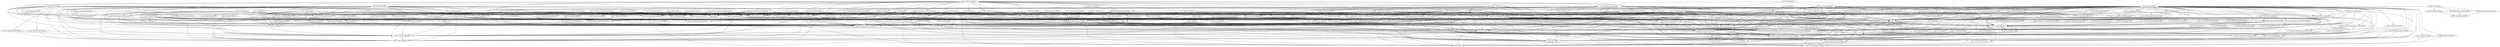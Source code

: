digraph G { 
"fg_017: PatientEncounterItem" -> "fg_001: PatientItem"; 
"fg_018: dateUtils" -> "fg_017: PatientEncounterItem"; 
"fg_019: StringUtils" -> "fg_018: dateUtils"; 
"fg_020: IUser" -> "fg_002: IRole"; 
"fg_021: MissionItem" -> "fg_009: MissionTripItem,ServiceResponse"; 
"fg_022: ISessionService,CurrentUser" -> "fg_002: IRole"; 
"fg_022: ISessionService,CurrentUser" -> "fg_009: MissionTripItem,ServiceResponse"; 
"fg_023: IConceptService" -> "fg_009: MissionTripItem,ServiceResponse"; 
"fg_023: IConceptService" -> "fg_008: MedicationItem,PrescriptionItem"; 
"fg_024: IConfigureService" -> "fg_003: ISystemSetting"; 
"fg_024: IConfigureService" -> "fg_009: MissionTripItem,ServiceResponse"; 
"fg_025: IInventoryService" -> "fg_009: MissionTripItem,ServiceResponse"; 
"fg_025: IInventoryService" -> "fg_008: MedicationItem,PrescriptionItem"; 
"fg_026: IMedicationService" -> "fg_007: MedicationAdministrationItem"; 
"fg_026: IMedicationService" -> "fg_009: MissionTripItem,ServiceResponse"; 
"fg_026: IMedicationService" -> "fg_008: MedicationItem,PrescriptionItem"; 
"fg_028: IResearchService" -> "fg_027: "; 
"fg_028: IResearchService" -> "fg_009: MissionTripItem,ServiceResponse"; 
"fg_030: IRoleService" -> "fg_002: IRole"; 
"fg_030: IRoleService" -> "fg_009: MissionTripItem,ServiceResponse"; 
"fg_031: ISearchService" -> "fg_009: MissionTripItem,ServiceResponse"; 
"fg_032: TabItem" -> "fg_014: TabFieldItem"; 
"fg_033: EditViewModelPost,IPhotoService" -> "fg_012: ProblemItem"; 
"fg_033: EditViewModelPost,IPhotoService" -> "fg_014: TabFieldItem"; 
"fg_033: EditViewModelPost,IPhotoService" -> "fg_017: PatientEncounterItem"; 
"fg_033: EditViewModelPost,IPhotoService" -> "fg_011: PhotoItem"; 
"fg_033: EditViewModelPost,IPhotoService" -> "fg_009: MissionTripItem,ServiceResponse"; 
"fg_033: EditViewModelPost,IPhotoService" -> "fg_008: MedicationItem,PrescriptionItem"; 
"fg_034: AbstractMultiMap" -> "fg_019: StringUtils"; 
"fg_035: User,IMissionTeam,MissionTeam,MissionTrip" -> "fg_036: IMissionCountry,IMissionCity"; 
"fg_035: User,IMissionTeam,MissionTeam,MissionTrip" -> "fg_037: MissionCountry,MissionCity"; 
"fg_035: User,IMissionTeam,MissionTeam,MissionTrip" -> "fg_002: IRole"; 
"fg_035: User,IMissionTeam,MissionTeam,MissionTrip" -> "fg_020: IUser"; 
"fg_037: MissionCountry,MissionCity" -> "fg_036: IMissionCountry,IMissionCity"; 
"fg_038: IUserService,UserItem" -> "fg_002: IRole"; 
"fg_038: IUserService,UserItem" -> "fg_009: MissionTripItem,ServiceResponse"; 
"fg_038: IUserService,UserItem" -> "fg_020: IUser"; 
"fg_039: ITabService,TabFieldMultiMap" -> "fg_034: AbstractMultiMap"; 
"fg_039: ITabService,TabFieldMultiMap" -> "fg_019: StringUtils"; 
"fg_039: ITabService,TabFieldMultiMap" -> "fg_014: TabFieldItem"; 
"fg_039: ITabService,TabFieldMultiMap" -> "fg_032: TabItem"; 
"fg_039: ITabService,TabFieldMultiMap" -> "fg_009: MissionTripItem,ServiceResponse"; 
"fg_040: VitalMultiMap,IVitalService" -> "fg_034: AbstractMultiMap"; 
"fg_040: VitalMultiMap,IVitalService" -> "fg_015: VitalItem"; 
"fg_040: VitalMultiMap,IVitalService" -> "fg_009: MissionTripItem,ServiceResponse"; 
"fg_042: Photo,IPatient,ChiefComplaint,Patient,PatientEncounter,IPhoto,IPatientEncounter,IChiefComplaint" -> "fg_043: PatientAgeClassification"; 
"fg_042: Photo,IPatient,ChiefComplaint,Patient,PatientEncounter,IPhoto,IPatientEncounter,IChiefComplaint" -> "fg_035: User,IMissionTeam,MissionTeam,MissionTrip"; 
"fg_042: Photo,IPatient,ChiefComplaint,Patient,PatientEncounter,IPhoto,IPatientEncounter,IChiefComplaint" -> "fg_041: IPatientAgeClassification"; 
"fg_042: Photo,IPatient,ChiefComplaint,Patient,PatientEncounter,IPhoto,IPatientEncounter,IChiefComplaint" -> "fg_020: IUser"; 
"fg_043: PatientAgeClassification" -> "fg_041: IPatientAgeClassification"; 
"fg_046: IMissionTripService" -> "fg_045: TeamItem"; 
"fg_046: IMissionTripService" -> "fg_044: TripItem"; 
"fg_046: IMissionTripService" -> "fg_035: User,IMissionTeam,MissionTeam,MissionTrip"; 
"fg_046: IMissionTripService" -> "fg_009: MissionTripItem,ServiceResponse"; 
"fg_047: AllowedRoles,AllowedRolesAction" -> "fg_002: IRole"; 
"fg_047: AllowedRoles,AllowedRolesAction" -> "fg_038: IUserService,UserItem"; 
"fg_051: PatientPrescription" -> "fg_042: Photo,IPatient,ChiefComplaint,Patient,PatientEncounter,IPhoto,IPatientEncounter,IChiefComplaint"; 
"fg_051: PatientPrescription" -> "fg_052: Medication"; 
"fg_051: PatientPrescription" -> "fg_049: IConceptPrescriptionAdministration"; 
"fg_051: PatientPrescription" -> "fg_050: "; 
"fg_051: PatientPrescription" -> "fg_053: ConceptPrescriptionAdministration"; 
"fg_051: PatientPrescription" -> "fg_035: User,IMissionTeam,MissionTeam,MissionTrip"; 
"fg_051: PatientPrescription" -> "fg_020: IUser"; 
"fg_052: Medication" -> "fg_050: "; 
"fg_052: Medication" -> "fg_051: PatientPrescription"; 
"fg_053: ConceptPrescriptionAdministration" -> "fg_049: IConceptPrescriptionAdministration"; 
"fg_056: ITab,ITabField,Tab,TabField" -> "fg_055: ITabFieldSize"; 
"fg_056: ITab,ITabField,Tab,TabField" -> "fg_061: TabFieldType"; 
"fg_056: ITab,ITabField,Tab,TabField" -> "fg_057: ITabFieldType"; 
"fg_056: ITab,ITabField,Tab,TabField" -> "fg_058: TabFieldSize"; 
"fg_058: TabFieldSize" -> "fg_055: ITabFieldSize"; 
"fg_059: IPatientEncounterTabField" -> "fg_042: Photo,IPatient,ChiefComplaint,Patient,PatientEncounter,IPhoto,IPatientEncounter,IChiefComplaint"; 
"fg_059: IPatientEncounterTabField" -> "fg_035: User,IMissionTeam,MissionTeam,MissionTrip"; 
"fg_059: IPatientEncounterTabField" -> "fg_056: ITab,ITabField,Tab,TabField"; 
"fg_060: PatientEncounterTabField" -> "fg_042: Photo,IPatient,ChiefComplaint,Patient,PatientEncounter,IPhoto,IPatientEncounter,IChiefComplaint"; 
"fg_060: PatientEncounterTabField" -> "fg_059: IPatientEncounterTabField"; 
"fg_060: PatientEncounterTabField" -> "fg_035: User,IMissionTeam,MissionTeam,MissionTrip"; 
"fg_060: PatientEncounterTabField" -> "fg_056: ITab,ITabField,Tab,TabField"; 
"fg_061: TabFieldType" -> "fg_057: ITabFieldType"; 
"fg_062: LogicDoer" -> "fg_018: dateUtils"; 
"fg_062: LogicDoer" -> "fg_042: Photo,IPatient,ChiefComplaint,Patient,PatientEncounter,IPhoto,IPatientEncounter,IChiefComplaint"; 
"fg_063: IPatientService" -> "fg_042: Photo,IPatient,ChiefComplaint,Patient,PatientEncounter,IPhoto,IPatientEncounter,IChiefComplaint"; 
"fg_063: IPatientService" -> "fg_001: PatientItem"; 
"fg_063: IPatientService" -> "fg_009: MissionTripItem,ServiceResponse"; 
"fg_064: ILoginAttempt,IUserRepository" -> "fg_002: IRole"; 
"fg_064: ILoginAttempt,IUserRepository" -> "fg_035: User,IMissionTeam,MissionTeam,MissionTrip"; 
"fg_064: ILoginAttempt,IUserRepository" -> "fg_020: IUser"; 
"fg_065: IPatientEncounterVital" -> "fg_054: IVital"; 
"fg_066: IResearchEncounter,IResearchEncounterVital,ResearchEncounter,ResearchEncounterVital" -> "fg_067: Vital"; 
"fg_066: IResearchEncounter,IResearchEncounterVital,ResearchEncounter,ResearchEncounterVital" -> "fg_042: Photo,IPatient,ChiefComplaint,Patient,PatientEncounter,IPhoto,IPatientEncounter,IChiefComplaint"; 
"fg_066: IResearchEncounter,IResearchEncounterVital,ResearchEncounter,ResearchEncounterVital" -> "fg_043: PatientAgeClassification"; 
"fg_066: IResearchEncounter,IResearchEncounterVital,ResearchEncounter,ResearchEncounterVital" -> "fg_054: IVital"; 
"fg_066: IResearchEncounter,IResearchEncounterVital,ResearchEncounter,ResearchEncounterVital" -> "fg_035: User,IMissionTeam,MissionTeam,MissionTrip"; 
"fg_066: IResearchEncounter,IResearchEncounterVital,ResearchEncounter,ResearchEncounterVital" -> "fg_051: PatientPrescription"; 
"fg_066: IResearchEncounter,IResearchEncounterVital,ResearchEncounter,ResearchEncounterVital" -> "fg_041: IPatientAgeClassification"; 
"fg_066: IResearchEncounter,IResearchEncounterVital,ResearchEncounter,ResearchEncounterVital" -> "fg_020: IUser"; 
"fg_067: Vital" -> "fg_054: IVital"; 
"fg_068: IEncounterService" -> "fg_042: Photo,IPatient,ChiefComplaint,Patient,PatientEncounter,IPhoto,IPatientEncounter,IChiefComplaint"; 
"fg_068: IEncounterService" -> "fg_017: PatientEncounterItem"; 
"fg_068: IEncounterService" -> "fg_059: IPatientEncounterTabField"; 
"fg_068: IEncounterService" -> "fg_060: PatientEncounterTabField"; 
"fg_068: IEncounterService" -> "fg_009: MissionTripItem,ServiceResponse"; 
"fg_069: IDataModelMapper" -> "fg_042: Photo,IPatient,ChiefComplaint,Patient,PatientEncounter,IPhoto,IPatientEncounter,IChiefComplaint"; 
"fg_069: IDataModelMapper" -> "fg_036: IMissionCountry,IMissionCity"; 
"fg_069: IDataModelMapper" -> "fg_002: IRole"; 
"fg_069: IDataModelMapper" -> "fg_050: "; 
"fg_069: IDataModelMapper" -> "fg_059: IPatientEncounterTabField"; 
"fg_069: IDataModelMapper" -> "fg_065: IPatientEncounterVital"; 
"fg_069: IDataModelMapper" -> "fg_035: User,IMissionTeam,MissionTeam,MissionTrip"; 
"fg_069: IDataModelMapper" -> "fg_051: PatientPrescription"; 
"fg_069: IDataModelMapper" -> "fg_056: ITab,ITabField,Tab,TabField"; 
"fg_069: IDataModelMapper" -> "fg_020: IUser"; 
"fg_070: " -> "fg_067: Vital"; 
"fg_070: " -> "fg_054: IVital"; 
"fg_070: " -> "fg_050: "; 
"fg_070: " -> "fg_003: ISystemSetting"; 
"fg_070: " -> "fg_065: IPatientEncounterVital"; 
"fg_070: " -> "fg_051: PatientPrescription"; 
"fg_071: QueryProvider" -> "fg_067: Vital"; 
"fg_071: QueryProvider" -> "fg_042: Photo,IPatient,ChiefComplaint,Patient,PatientEncounter,IPhoto,IPatientEncounter,IChiefComplaint"; 
"fg_071: QueryProvider" -> "fg_052: Medication"; 
"fg_071: QueryProvider" -> "fg_061: TabFieldType"; 
"fg_071: QueryProvider" -> "fg_070: "; 
"fg_071: QueryProvider" -> "fg_060: PatientEncounterTabField"; 
"fg_071: QueryProvider" -> "fg_066: IResearchEncounter,IResearchEncounterVital,ResearchEncounter,ResearchEncounterVital"; 
"fg_071: QueryProvider" -> "fg_056: ITab,ITabField,Tab,TabField"; 
"fg_071: QueryProvider" -> "fg_058: TabFieldSize"; 
"fg_071: QueryProvider" -> "fg_043: PatientAgeClassification"; 
"fg_071: QueryProvider" -> "fg_037: MissionCountry,MissionCity"; 
"fg_071: QueryProvider" -> "fg_035: User,IMissionTeam,MissionTeam,MissionTrip"; 
"fg_071: QueryProvider" -> "fg_051: PatientPrescription"; 
"fg_073: IPatientRepository" -> "fg_042: Photo,IPatient,ChiefComplaint,Patient,PatientEncounter,IPhoto,IPatientEncounter,IChiefComplaint"; 
"fg_073: IPatientRepository" -> "fg_041: IPatientAgeClassification"; 
"fg_075: ISessionHelper,SessionService" -> "fg_022: ISessionService,CurrentUser"; 
"fg_075: ISessionHelper,SessionService" -> "fg_064: ILoginAttempt,IUserRepository"; 
"fg_075: ISessionHelper,SessionService" -> "fg_069: IDataModelMapper"; 
"fg_075: ISessionHelper,SessionService" -> "fg_005: IPasswordEncryptor"; 
"fg_075: ISessionHelper,SessionService" -> "fg_035: User,IMissionTeam,MissionTeam,MissionTrip"; 
"fg_075: ISessionHelper,SessionService" -> "fg_038: IUserService,UserItem"; 
"fg_075: ISessionHelper,SessionService" -> "fg_009: MissionTripItem,ServiceResponse"; 
"fg_075: ISessionHelper,SessionService" -> "fg_046: IMissionTripService"; 
"fg_075: ISessionHelper,SessionService" -> "fg_020: IUser"; 
"fg_076: IItemModelMapper" -> "fg_045: TeamItem"; 
"fg_076: IItemModelMapper" -> "fg_042: Photo,IPatient,ChiefComplaint,Patient,PatientEncounter,IPhoto,IPatientEncounter,IChiefComplaint"; 
"fg_076: IItemModelMapper" -> "fg_044: TripItem"; 
"fg_076: IItemModelMapper" -> "fg_012: ProblemItem"; 
"fg_076: IItemModelMapper" -> "fg_013: SettingItem"; 
"fg_076: IItemModelMapper" -> "fg_015: VitalItem"; 
"fg_076: IItemModelMapper" -> "fg_038: IUserService,UserItem"; 
"fg_076: IItemModelMapper" -> "fg_008: MedicationItem,PrescriptionItem"; 
"fg_076: IItemModelMapper" -> "fg_010: NoteItem"; 
"fg_076: IItemModelMapper" -> "fg_001: PatientItem"; 
"fg_076: IItemModelMapper" -> "fg_049: IConceptPrescriptionAdministration"; 
"fg_076: IItemModelMapper" -> "fg_021: MissionItem"; 
"fg_076: IItemModelMapper" -> "fg_007: MedicationAdministrationItem"; 
"fg_076: IItemModelMapper" -> "fg_014: TabFieldItem"; 
"fg_076: IItemModelMapper" -> "fg_017: PatientEncounterItem"; 
"fg_076: IItemModelMapper" -> "fg_032: TabItem"; 
"fg_076: IItemModelMapper" -> "fg_006: CityItem"; 
"fg_076: IItemModelMapper" -> "fg_035: User,IMissionTeam,MissionTeam,MissionTrip"; 
"fg_076: IItemModelMapper" -> "fg_051: PatientPrescription"; 
"fg_076: IItemModelMapper" -> "fg_011: PhotoItem"; 
"fg_076: IItemModelMapper" -> "fg_009: MissionTripItem,ServiceResponse"; 
"fg_076: IItemModelMapper" -> "fg_020: IUser"; 
"fg_077: IMedicationRepository" -> "fg_050: "; 
"fg_077: IMedicationRepository" -> "fg_051: PatientPrescription"; 
"fg_078: IEncounterRepository" -> "fg_042: Photo,IPatient,ChiefComplaint,Patient,PatientEncounter,IPhoto,IPatientEncounter,IChiefComplaint"; 
"fg_079: IPrescriptionRepository" -> "fg_049: IConceptPrescriptionAdministration"; 
"fg_079: IPrescriptionRepository" -> "fg_051: PatientPrescription"; 
"fg_080: IPhotoRepository" -> "fg_042: Photo,IPatient,ChiefComplaint,Patient,PatientEncounter,IPhoto,IPatientEncounter,IChiefComplaint"; 
"fg_080: IPhotoRepository" -> "fg_070: "; 
"fg_082: BCryptPasswordEncryptor" -> "fg_005: IPasswordEncryptor"; 
"fg_083: SendLocationDataTask" -> "fg_081: InternetConnectionUtil"; 
"fg_084: MaintainReverseSshTunnelTask" -> "fg_081: InternetConnectionUtil"; 
"fg_085: CheckInternetConnectionTask" -> "fg_081: InternetConnectionUtil"; 
"fg_086: UtilitiesModule" -> "fg_083: SendLocationDataTask"; 
"fg_086: UtilitiesModule" -> "fg_084: MaintainReverseSshTunnelTask"; 
"fg_086: UtilitiesModule" -> "fg_082: BCryptPasswordEncryptor"; 
"fg_086: UtilitiesModule" -> "fg_085: CheckInternetConnectionTask"; 
"fg_086: UtilitiesModule" -> "fg_005: IPasswordEncryptor"; 
"fg_089: LocaleUnitConverter" -> "fg_001: PatientItem"; 
"fg_089: LocaleUnitConverter" -> "fg_034: AbstractMultiMap"; 
"fg_089: LocaleUnitConverter" -> "fg_040: VitalMultiMap,IVitalService"; 
"fg_089: LocaleUnitConverter" -> "fg_015: VitalItem"; 
"fg_091: Feedback" -> "fg_090: IFeedback"; 
"fg_092: UserService" -> "fg_090: IFeedback"; 
"fg_092: UserService" -> "fg_091: Feedback"; 
"fg_092: UserService" -> "fg_005: IPasswordEncryptor"; 
"fg_092: UserService" -> "fg_076: IItemModelMapper"; 
"fg_092: UserService" -> "fg_038: IUserService,UserItem"; 
"fg_092: UserService" -> "fg_064: ILoginAttempt,IUserRepository"; 
"fg_092: UserService" -> "fg_018: dateUtils"; 
"fg_092: UserService" -> "fg_019: StringUtils"; 
"fg_092: UserService" -> "fg_069: IDataModelMapper"; 
"fg_092: UserService" -> "fg_002: IRole"; 
"fg_092: UserService" -> "fg_051: PatientPrescription"; 
"fg_092: UserService" -> "fg_009: MissionTripItem,ServiceResponse"; 
"fg_092: UserService" -> "fg_020: IUser"; 
"fg_092: UserService" -> "fg_074: IRepository"; 
"fg_093: InventoryService,InventoryExportItem" -> "fg_064: ILoginAttempt,IUserRepository"; 
"fg_093: InventoryService,InventoryExportItem" -> "fg_025: IInventoryService"; 
"fg_093: InventoryService,InventoryExportItem" -> "fg_018: dateUtils"; 
"fg_093: InventoryService,InventoryExportItem" -> "fg_069: IDataModelMapper"; 
"fg_093: InventoryService,InventoryExportItem" -> "fg_087: GsonFlattener"; 
"fg_093: InventoryService,InventoryExportItem" -> "fg_088: CSVWriterGson"; 
"fg_093: InventoryService,InventoryExportItem" -> "fg_077: IMedicationRepository"; 
"fg_093: InventoryService,InventoryExportItem" -> "fg_076: IItemModelMapper"; 
"fg_093: InventoryService,InventoryExportItem" -> "fg_051: PatientPrescription"; 
"fg_093: InventoryService,InventoryExportItem" -> "fg_009: MissionTripItem,ServiceResponse"; 
"fg_093: InventoryService,InventoryExportItem" -> "fg_020: IUser"; 
"fg_093: InventoryService,InventoryExportItem" -> "fg_008: MedicationItem,PrescriptionItem"; 
"fg_094: SessionHelper" -> "fg_075: ISessionHelper,SessionService"; 
"fg_095: VitalService" -> "fg_067: Vital"; 
"fg_095: VitalService" -> "fg_054: IVital"; 
"fg_095: VitalService" -> "fg_070: "; 
"fg_095: VitalService" -> "fg_076: IItemModelMapper"; 
"fg_095: VitalService" -> "fg_071: QueryProvider"; 
"fg_095: VitalService" -> "fg_015: VitalItem"; 
"fg_095: VitalService" -> "fg_089: LocaleUnitConverter"; 
"fg_095: VitalService" -> "fg_018: dateUtils"; 
"fg_095: VitalService" -> "fg_069: IDataModelMapper"; 
"fg_095: VitalService" -> "fg_040: VitalMultiMap,IVitalService"; 
"fg_095: VitalService" -> "fg_003: ISystemSetting"; 
"fg_095: VitalService" -> "fg_065: IPatientEncounterVital"; 
"fg_095: VitalService" -> "fg_009: MissionTripItem,ServiceResponse"; 
"fg_095: VitalService" -> "fg_074: IRepository"; 
"fg_096: TabService" -> "fg_042: Photo,IPatient,ChiefComplaint,Patient,PatientEncounter,IPhoto,IPatientEncounter,IChiefComplaint"; 
"fg_096: TabService" -> "fg_055: ITabFieldSize"; 
"fg_096: TabService" -> "fg_061: TabFieldType"; 
"fg_096: TabService" -> "fg_060: PatientEncounterTabField"; 
"fg_096: TabService" -> "fg_076: IItemModelMapper"; 
"fg_096: TabService" -> "fg_071: QueryProvider"; 
"fg_096: TabService" -> "fg_056: ITab,ITabField,Tab,TabField"; 
"fg_096: TabService" -> "fg_058: TabFieldSize"; 
"fg_096: TabService" -> "fg_039: ITabService,TabFieldMultiMap"; 
"fg_096: TabService" -> "fg_018: dateUtils"; 
"fg_096: TabService" -> "fg_069: IDataModelMapper"; 
"fg_096: TabService" -> "fg_019: StringUtils"; 
"fg_096: TabService" -> "fg_014: TabFieldItem"; 
"fg_096: TabService" -> "fg_059: IPatientEncounterTabField"; 
"fg_096: TabService" -> "fg_032: TabItem"; 
"fg_096: TabService" -> "fg_057: ITabFieldType"; 
"fg_096: TabService" -> "fg_009: MissionTripItem,ServiceResponse"; 
"fg_096: TabService" -> "fg_074: IRepository"; 
"fg_097: SearchService,QueryHelper" -> "fg_013: SettingItem"; 
"fg_097: SearchService,QueryHelper" -> "fg_070: "; 
"fg_097: SearchService,QueryHelper" -> "fg_071: QueryProvider"; 
"fg_097: SearchService,QueryHelper" -> "fg_079: IPrescriptionRepository"; 
"fg_097: SearchService,QueryHelper" -> "fg_089: LocaleUnitConverter"; 
"fg_097: SearchService,QueryHelper" -> "fg_025: IInventoryService"; 
"fg_097: SearchService,QueryHelper" -> "fg_072: ConceptDiagnosis,IConceptDiagnosis"; 
"fg_097: SearchService,QueryHelper" -> "fg_078: IEncounterRepository"; 
"fg_097: SearchService,QueryHelper" -> "fg_037: MissionCountry,MissionCity"; 
"fg_097: SearchService,QueryHelper" -> "fg_017: PatientEncounterItem"; 
"fg_097: SearchService,QueryHelper" -> "fg_003: ISystemSetting"; 
"fg_097: SearchService,QueryHelper" -> "fg_051: PatientPrescription"; 
"fg_097: SearchService,QueryHelper" -> "fg_074: IRepository"; 
"fg_097: SearchService,QueryHelper" -> "fg_042: Photo,IPatient,ChiefComplaint,Patient,PatientEncounter,IPhoto,IPatientEncounter,IChiefComplaint"; 
"fg_097: SearchService,QueryHelper" -> "fg_073: IPatientRepository"; 
"fg_097: SearchService,QueryHelper" -> "fg_076: IItemModelMapper"; 
"fg_097: SearchService,QueryHelper" -> "fg_041: IPatientAgeClassification"; 
"fg_097: SearchService,QueryHelper" -> "fg_008: MedicationItem,PrescriptionItem"; 
"fg_097: SearchService,QueryHelper" -> "fg_036: IMissionCountry,IMissionCity"; 
"fg_097: SearchService,QueryHelper" -> "fg_001: PatientItem"; 
"fg_097: SearchService,QueryHelper" -> "fg_019: StringUtils"; 
"fg_097: SearchService,QueryHelper" -> "fg_040: VitalMultiMap,IVitalService"; 
"fg_097: SearchService,QueryHelper" -> "fg_035: User,IMissionTeam,MissionTeam,MissionTrip"; 
"fg_097: SearchService,QueryHelper" -> "fg_065: IPatientEncounterVital"; 
"fg_097: SearchService,QueryHelper" -> "fg_031: ISearchService"; 
"fg_097: SearchService,QueryHelper" -> "fg_006: CityItem"; 
"fg_097: SearchService,QueryHelper" -> "fg_009: MissionTripItem,ServiceResponse"; 
"fg_097: SearchService,QueryHelper" -> "fg_020: IUser"; 
"fg_098: RoleService" -> "fg_064: ILoginAttempt,IUserRepository"; 
"fg_098: RoleService" -> "fg_002: IRole"; 
"fg_098: RoleService" -> "fg_030: IRoleService"; 
"fg_098: RoleService" -> "fg_009: MissionTripItem,ServiceResponse"; 
"fg_099: ResearchExportItem,ResearchService" -> "fg_067: Vital"; 
"fg_099: ResearchExportItem,ResearchService" -> "fg_042: Photo,IPatient,ChiefComplaint,Patient,PatientEncounter,IPhoto,IPatientEncounter,IChiefComplaint"; 
"fg_099: ResearchExportItem,ResearchService" -> "fg_028: IResearchService"; 
"fg_099: ResearchExportItem,ResearchService" -> "fg_054: IVital"; 
"fg_099: ResearchExportItem,ResearchService" -> "fg_029: ResearchResultSetItem,ResearchResultItem"; 
"fg_099: ResearchExportItem,ResearchService" -> "fg_087: GsonFlattener"; 
"fg_099: ResearchExportItem,ResearchService" -> "fg_088: CSVWriterGson"; 
"fg_099: ResearchExportItem,ResearchService" -> "fg_060: PatientEncounterTabField"; 
"fg_099: ResearchExportItem,ResearchService" -> "fg_066: IResearchEncounter,IResearchEncounterVital,ResearchEncounter,ResearchEncounterVital"; 
"fg_099: ResearchExportItem,ResearchService" -> "fg_062: LogicDoer"; 
"fg_099: ResearchExportItem,ResearchService" -> "fg_071: QueryProvider"; 
"fg_099: ResearchExportItem,ResearchService" -> "fg_056: ITab,ITabField,Tab,TabField"; 
"fg_099: ResearchExportItem,ResearchService" -> "fg_018: dateUtils"; 
"fg_099: ResearchExportItem,ResearchService" -> "fg_027: "; 
"fg_099: ResearchExportItem,ResearchService" -> "fg_036: IMissionCountry,IMissionCity"; 
"fg_099: ResearchExportItem,ResearchService" -> "fg_019: StringUtils"; 
"fg_099: ResearchExportItem,ResearchService" -> "fg_059: IPatientEncounterTabField"; 
"fg_099: ResearchExportItem,ResearchService" -> "fg_035: User,IMissionTeam,MissionTeam,MissionTrip"; 
"fg_099: ResearchExportItem,ResearchService" -> "fg_051: PatientPrescription"; 
"fg_099: ResearchExportItem,ResearchService" -> "fg_009: MissionTripItem,ServiceResponse"; 
"fg_099: ResearchExportItem,ResearchService" -> "fg_074: IRepository"; 
"fg_100: PhotoService" -> "fg_033: EditViewModelPost,IPhotoService"; 
"fg_100: PhotoService" -> "fg_042: Photo,IPatient,ChiefComplaint,Patient,PatientEncounter,IPhoto,IPatientEncounter,IChiefComplaint"; 
"fg_100: PhotoService" -> "fg_001: PatientItem"; 
"fg_100: PhotoService" -> "fg_019: StringUtils"; 
"fg_100: PhotoService" -> "fg_073: IPatientRepository"; 
"fg_100: PhotoService" -> "fg_017: PatientEncounterItem"; 
"fg_100: PhotoService" -> "fg_080: IPhotoRepository"; 
"fg_100: PhotoService" -> "fg_070: "; 
"fg_100: PhotoService" -> "fg_076: IItemModelMapper"; 
"fg_100: PhotoService" -> "fg_011: PhotoItem"; 
"fg_100: PhotoService" -> "fg_062: LogicDoer"; 
"fg_100: PhotoService" -> "fg_009: MissionTripItem,ServiceResponse"; 
"fg_101: PatientService" -> "fg_042: Photo,IPatient,ChiefComplaint,Patient,PatientEncounter,IPhoto,IPatientEncounter,IChiefComplaint"; 
"fg_101: PatientService" -> "fg_001: PatientItem"; 
"fg_101: PatientService" -> "fg_019: StringUtils"; 
"fg_101: PatientService" -> "fg_069: IDataModelMapper"; 
"fg_101: PatientService" -> "fg_073: IPatientRepository"; 
"fg_101: PatientService" -> "fg_063: IPatientService"; 
"fg_101: PatientService" -> "fg_076: IItemModelMapper"; 
"fg_101: PatientService" -> "fg_071: QueryProvider"; 
"fg_101: PatientService" -> "fg_041: IPatientAgeClassification"; 
"fg_101: PatientService" -> "fg_009: MissionTripItem,ServiceResponse"; 
"fg_102: MissionTripService" -> "fg_045: TeamItem"; 
"fg_102: MissionTripService" -> "fg_044: TripItem"; 
"fg_102: MissionTripService" -> "fg_076: IItemModelMapper"; 
"fg_102: MissionTripService" -> "fg_071: QueryProvider"; 
"fg_102: MissionTripService" -> "fg_064: ILoginAttempt,IUserRepository"; 
"fg_102: MissionTripService" -> "fg_036: IMissionCountry,IMissionCity"; 
"fg_102: MissionTripService" -> "fg_021: MissionItem"; 
"fg_102: MissionTripService" -> "fg_069: IDataModelMapper"; 
"fg_102: MissionTripService" -> "fg_019: StringUtils"; 
"fg_102: MissionTripService" -> "fg_037: MissionCountry,MissionCity"; 
"fg_102: MissionTripService" -> "fg_006: CityItem"; 
"fg_102: MissionTripService" -> "fg_035: User,IMissionTeam,MissionTeam,MissionTrip"; 
"fg_102: MissionTripService" -> "fg_009: MissionTripItem,ServiceResponse"; 
"fg_102: MissionTripService" -> "fg_046: IMissionTripService"; 
"fg_102: MissionTripService" -> "fg_020: IUser"; 
"fg_102: MissionTripService" -> "fg_074: IRepository"; 
"fg_103: MedicationService" -> "fg_050: "; 
"fg_103: MedicationService" -> "fg_077: IMedicationRepository"; 
"fg_103: MedicationService" -> "fg_076: IItemModelMapper"; 
"fg_103: MedicationService" -> "fg_079: IPrescriptionRepository"; 
"fg_103: MedicationService" -> "fg_008: MedicationItem,PrescriptionItem"; 
"fg_103: MedicationService" -> "fg_018: dateUtils"; 
"fg_103: MedicationService" -> "fg_049: IConceptPrescriptionAdministration"; 
"fg_103: MedicationService" -> "fg_019: StringUtils"; 
"fg_103: MedicationService" -> "fg_069: IDataModelMapper"; 
"fg_103: MedicationService" -> "fg_007: MedicationAdministrationItem"; 
"fg_103: MedicationService" -> "fg_051: PatientPrescription"; 
"fg_103: MedicationService" -> "fg_026: IMedicationService"; 
"fg_103: MedicationService" -> "fg_009: MissionTripItem,ServiceResponse"; 
"fg_103: MedicationService" -> "fg_020: IUser"; 
"fg_104: EncounterService" -> "fg_012: ProblemItem"; 
"fg_104: EncounterService" -> "fg_042: Photo,IPatient,ChiefComplaint,Patient,PatientEncounter,IPhoto,IPatientEncounter,IChiefComplaint"; 
"fg_104: EncounterService" -> "fg_055: ITabFieldSize"; 
"fg_104: EncounterService" -> "fg_073: IPatientRepository"; 
"fg_104: EncounterService" -> "fg_060: PatientEncounterTabField"; 
"fg_104: EncounterService" -> "fg_076: IItemModelMapper"; 
"fg_104: EncounterService" -> "fg_071: QueryProvider"; 
"fg_104: EncounterService" -> "fg_038: IUserService,UserItem"; 
"fg_104: EncounterService" -> "fg_056: ITab,ITabField,Tab,TabField"; 
"fg_104: EncounterService" -> "fg_041: IPatientAgeClassification"; 
"fg_104: EncounterService" -> "fg_010: NoteItem"; 
"fg_104: EncounterService" -> "fg_064: ILoginAttempt,IUserRepository"; 
"fg_104: EncounterService" -> "fg_018: dateUtils"; 
"fg_104: EncounterService" -> "fg_019: StringUtils"; 
"fg_104: EncounterService" -> "fg_069: IDataModelMapper"; 
"fg_104: EncounterService" -> "fg_078: IEncounterRepository"; 
"fg_104: EncounterService" -> "fg_014: TabFieldItem"; 
"fg_104: EncounterService" -> "fg_017: PatientEncounterItem"; 
"fg_104: EncounterService" -> "fg_059: IPatientEncounterTabField"; 
"fg_104: EncounterService" -> "fg_057: ITabFieldType"; 
"fg_104: EncounterService" -> "fg_009: MissionTripItem,ServiceResponse"; 
"fg_104: EncounterService" -> "fg_068: IEncounterService"; 
"fg_104: EncounterService" -> "fg_020: IUser"; 
"fg_104: EncounterService" -> "fg_074: IRepository"; 
"fg_105: ConfigureService" -> "fg_003: ISystemSetting"; 
"fg_105: ConfigureService" -> "fg_070: "; 
"fg_105: ConfigureService" -> "fg_024: IConfigureService"; 
"fg_105: ConfigureService" -> "fg_009: MissionTripItem,ServiceResponse"; 
"fg_105: ConfigureService" -> "fg_074: IRepository"; 
"fg_106: ConceptService" -> "fg_077: IMedicationRepository"; 
"fg_106: ConceptService" -> "fg_023: IConceptService"; 
"fg_106: ConceptService" -> "fg_051: PatientPrescription"; 
"fg_106: ConceptService" -> "fg_076: IItemModelMapper"; 
"fg_106: ConceptService" -> "fg_009: MissionTripItem,ServiceResponse"; 
"fg_106: ConceptService" -> "fg_008: MedicationItem,PrescriptionItem"; 
"fg_107: BusinessLayerModule" -> "fg_094: SessionHelper"; 
"fg_107: BusinessLayerModule" -> "fg_103: MedicationService"; 
"fg_107: BusinessLayerModule" -> "fg_102: MissionTripService"; 
"fg_107: BusinessLayerModule" -> "fg_104: EncounterService"; 
"fg_107: BusinessLayerModule" -> "fg_105: ConfigureService"; 
"fg_107: BusinessLayerModule" -> "fg_075: ISessionHelper,SessionService"; 
"fg_107: BusinessLayerModule" -> "fg_096: TabService"; 
"fg_107: BusinessLayerModule" -> "fg_106: ConceptService"; 
"fg_107: BusinessLayerModule" -> "fg_025: IInventoryService"; 
"fg_107: BusinessLayerModule" -> "fg_097: SearchService,QueryHelper"; 
"fg_107: BusinessLayerModule" -> "fg_063: IPatientService"; 
"fg_107: BusinessLayerModule" -> "fg_026: IMedicationService"; 
"fg_107: BusinessLayerModule" -> "fg_030: IRoleService"; 
"fg_107: BusinessLayerModule" -> "fg_068: IEncounterService"; 
"fg_107: BusinessLayerModule" -> "fg_022: ISessionService,CurrentUser"; 
"fg_107: BusinessLayerModule" -> "fg_033: EditViewModelPost,IPhotoService"; 
"fg_107: BusinessLayerModule" -> "fg_028: IResearchService"; 
"fg_107: BusinessLayerModule" -> "fg_023: IConceptService"; 
"fg_107: BusinessLayerModule" -> "fg_024: IConfigureService"; 
"fg_107: BusinessLayerModule" -> "fg_038: IUserService,UserItem"; 
"fg_107: BusinessLayerModule" -> "fg_100: PhotoService"; 
"fg_107: BusinessLayerModule" -> "fg_095: VitalService"; 
"fg_107: BusinessLayerModule" -> "fg_099: ResearchExportItem,ResearchService"; 
"fg_107: BusinessLayerModule" -> "fg_039: ITabService,TabFieldMultiMap"; 
"fg_107: BusinessLayerModule" -> "fg_092: UserService"; 
"fg_107: BusinessLayerModule" -> "fg_040: VitalMultiMap,IVitalService"; 
"fg_107: BusinessLayerModule" -> "fg_101: PatientService"; 
"fg_107: BusinessLayerModule" -> "fg_098: RoleService"; 
"fg_107: BusinessLayerModule" -> "fg_093: InventoryService,InventoryExportItem"; 
"fg_107: BusinessLayerModule" -> "fg_031: ISearchService"; 
"fg_107: BusinessLayerModule" -> "fg_046: IMissionTripService"; 
"fg_108: MedicationDatabaseSeeder" -> "fg_049: IConceptPrescriptionAdministration"; 
"fg_108: MedicationDatabaseSeeder" -> "fg_050: "; 
"fg_108: MedicationDatabaseSeeder" -> "fg_070: "; 
"fg_108: MedicationDatabaseSeeder" -> "fg_053: ConceptPrescriptionAdministration"; 
"fg_108: MedicationDatabaseSeeder" -> "fg_051: PatientPrescription"; 
"fg_108: MedicationDatabaseSeeder" -> "fg_074: IRepository"; 
"fg_109: DatabaseSeeder" -> "fg_067: Vital"; 
"fg_109: DatabaseSeeder" -> "fg_055: ITabFieldSize"; 
"fg_109: DatabaseSeeder" -> "fg_073: IPatientRepository"; 
"fg_109: DatabaseSeeder" -> "fg_061: TabFieldType"; 
"fg_109: DatabaseSeeder" -> "fg_005: IPasswordEncryptor"; 
"fg_109: DatabaseSeeder" -> "fg_054: IVital"; 
"fg_109: DatabaseSeeder" -> "fg_004: Roles"; 
"fg_109: DatabaseSeeder" -> "fg_070: "; 
"fg_109: DatabaseSeeder" -> "fg_071: QueryProvider"; 
"fg_109: DatabaseSeeder" -> "fg_056: ITab,ITabField,Tab,TabField"; 
"fg_109: DatabaseSeeder" -> "fg_041: IPatientAgeClassification"; 
"fg_109: DatabaseSeeder" -> "fg_058: TabFieldSize"; 
"fg_109: DatabaseSeeder" -> "fg_064: ILoginAttempt,IUserRepository"; 
"fg_109: DatabaseSeeder" -> "fg_018: dateUtils"; 
"fg_109: DatabaseSeeder" -> "fg_036: IMissionCountry,IMissionCity"; 
"fg_109: DatabaseSeeder" -> "fg_019: StringUtils"; 
"fg_109: DatabaseSeeder" -> "fg_072: ConceptDiagnosis,IConceptDiagnosis"; 
"fg_109: DatabaseSeeder" -> "fg_037: MissionCountry,MissionCity"; 
"fg_109: DatabaseSeeder" -> "fg_002: IRole"; 
"fg_109: DatabaseSeeder" -> "fg_003: ISystemSetting"; 
"fg_109: DatabaseSeeder" -> "fg_035: User,IMissionTeam,MissionTeam,MissionTrip"; 
"fg_109: DatabaseSeeder" -> "fg_057: ITabFieldType"; 
"fg_109: DatabaseSeeder" -> "fg_074: IRepository"; 
"fg_110: SeederModule" -> "fg_108: MedicationDatabaseSeeder"; 
"fg_110: SeederModule" -> "fg_109: DatabaseSeeder"; 
"fg_112: Repository" -> "fg_074: IRepository"; 
"fg_113: UserRepository" -> "fg_064: ILoginAttempt,IUserRepository"; 
"fg_113: UserRepository" -> "fg_018: dateUtils"; 
"fg_113: UserRepository" -> "fg_019: StringUtils"; 
"fg_113: UserRepository" -> "fg_002: IRole"; 
"fg_113: UserRepository" -> "fg_035: User,IMissionTeam,MissionTeam,MissionTrip"; 
"fg_113: UserRepository" -> "fg_071: QueryProvider"; 
"fg_113: UserRepository" -> "fg_020: IUser"; 
"fg_114: PrescriptionRepository" -> "fg_049: IConceptPrescriptionAdministration"; 
"fg_114: PrescriptionRepository" -> "fg_069: IDataModelMapper"; 
"fg_114: PrescriptionRepository" -> "fg_053: ConceptPrescriptionAdministration"; 
"fg_114: PrescriptionRepository" -> "fg_051: PatientPrescription"; 
"fg_114: PrescriptionRepository" -> "fg_071: QueryProvider"; 
"fg_114: PrescriptionRepository" -> "fg_079: IPrescriptionRepository"; 
"fg_115: PhotoRepository" -> "fg_042: Photo,IPatient,ChiefComplaint,Patient,PatientEncounter,IPhoto,IPatientEncounter,IChiefComplaint"; 
"fg_115: PhotoRepository" -> "fg_069: IDataModelMapper"; 
"fg_115: PhotoRepository" -> "fg_019: StringUtils"; 
"fg_115: PhotoRepository" -> "fg_070: "; 
"fg_115: PhotoRepository" -> "fg_080: IPhotoRepository"; 
"fg_115: PhotoRepository" -> "fg_071: QueryProvider"; 
"fg_116: PatientRepository" -> "fg_042: Photo,IPatient,ChiefComplaint,Patient,PatientEncounter,IPhoto,IPatientEncounter,IChiefComplaint"; 
"fg_116: PatientRepository" -> "fg_019: StringUtils"; 
"fg_116: PatientRepository" -> "fg_073: IPatientRepository"; 
"fg_116: PatientRepository" -> "fg_043: PatientAgeClassification"; 
"fg_116: PatientRepository" -> "fg_071: QueryProvider"; 
"fg_116: PatientRepository" -> "fg_041: IPatientAgeClassification"; 
"fg_117: MedicationRepository" -> "fg_052: Medication"; 
"fg_117: MedicationRepository" -> "fg_019: StringUtils"; 
"fg_117: MedicationRepository" -> "fg_069: IDataModelMapper"; 
"fg_117: MedicationRepository" -> "fg_050: "; 
"fg_117: MedicationRepository" -> "fg_070: "; 
"fg_117: MedicationRepository" -> "fg_077: IMedicationRepository"; 
"fg_117: MedicationRepository" -> "fg_051: PatientPrescription"; 
"fg_117: MedicationRepository" -> "fg_071: QueryProvider"; 
"fg_118: VitalProvider" -> "fg_067: Vital"; 
"fg_118: VitalProvider" -> "fg_054: IVital"; 
"fg_119: UserProvider" -> "fg_035: User,IMissionTeam,MissionTeam,MissionTrip"; 
"fg_119: UserProvider" -> "fg_020: IUser"; 
"fg_120: TabProvider" -> "fg_056: ITab,ITabField,Tab,TabField"; 
"fg_121: TabFieldTypeProvider" -> "fg_061: TabFieldType"; 
"fg_121: TabFieldTypeProvider" -> "fg_057: ITabFieldType"; 
"fg_122: LoginAttemptProvider,LoginAttempt" -> "fg_064: ILoginAttempt,IUserRepository"; 
"fg_122: LoginAttemptProvider,LoginAttempt" -> "fg_035: User,IMissionTeam,MissionTeam,MissionTrip"; 
"fg_122: LoginAttemptProvider,LoginAttempt" -> "fg_020: IUser"; 
"fg_123: TabFieldSizeProvider" -> "fg_055: ITabFieldSize"; 
"fg_123: TabFieldSizeProvider" -> "fg_058: TabFieldSize"; 
"fg_124: TabFieldProvider" -> "fg_056: ITab,ITabField,Tab,TabField"; 
"fg_125: SystemSettingProvider" -> "fg_003: ISystemSetting"; 
"fg_125: SystemSettingProvider" -> "fg_070: "; 
"fg_126: RoleProvider" -> "fg_002: IRole"; 
"fg_126: RoleProvider" -> "fg_035: User,IMissionTeam,MissionTeam,MissionTrip"; 
"fg_127: ResearchEncounterProvider" -> "fg_066: IResearchEncounter,IResearchEncounterVital,ResearchEncounter,ResearchEncounterVital"; 
"fg_128: PhotoProvider" -> "fg_042: Photo,IPatient,ChiefComplaint,Patient,PatientEncounter,IPhoto,IPatientEncounter,IChiefComplaint"; 
"fg_129: PatientProvider" -> "fg_042: Photo,IPatient,ChiefComplaint,Patient,PatientEncounter,IPhoto,IPatientEncounter,IChiefComplaint"; 
"fg_130: PatientPrescriptionReplacementReasonProvider" -> "fg_051: PatientPrescription"; 
"fg_131: PatientPrescriptionReplacementProvider" -> "fg_051: PatientPrescription"; 
"fg_132: PatientPrescriptionProvider" -> "fg_051: PatientPrescription"; 
"fg_133: PatientEncounterVitalProvider" -> "fg_070: "; 
"fg_133: PatientEncounterVitalProvider" -> "fg_065: IPatientEncounterVital"; 
"fg_134: PatientEncounterTabFieldProvider" -> "fg_059: IPatientEncounterTabField"; 
"fg_134: PatientEncounterTabFieldProvider" -> "fg_060: PatientEncounterTabField"; 
"fg_135: PatientEncounterProvider" -> "fg_042: Photo,IPatient,ChiefComplaint,Patient,PatientEncounter,IPhoto,IPatientEncounter,IChiefComplaint"; 
"fg_136: PatientEncounterPhotoProvider" -> "fg_070: "; 
"fg_137: PatientAgeClassificationProvider" -> "fg_043: PatientAgeClassification"; 
"fg_137: PatientAgeClassificationProvider" -> "fg_041: IPatientAgeClassification"; 
"fg_138: MissionTripProvider" -> "fg_035: User,IMissionTeam,MissionTeam,MissionTrip"; 
"fg_139: MissionTeamProvider" -> "fg_035: User,IMissionTeam,MissionTeam,MissionTrip"; 
"fg_140: MissionCountryProvider" -> "fg_036: IMissionCountry,IMissionCity"; 
"fg_140: MissionCountryProvider" -> "fg_037: MissionCountry,MissionCity"; 
"fg_141: MissionCityProvider" -> "fg_036: IMissionCountry,IMissionCity"; 
"fg_141: MissionCityProvider" -> "fg_037: MissionCountry,MissionCity"; 
"fg_142: MedicationProvider" -> "fg_052: Medication"; 
"fg_142: MedicationProvider" -> "fg_051: PatientPrescription"; 
"fg_143: MedicationInventoryProvider" -> "fg_051: PatientPrescription"; 
"fg_144: MedicationGenericStrengthProvider" -> "fg_051: PatientPrescription"; 
"fg_145: MedicationGenericProvider" -> "fg_051: PatientPrescription"; 
"fg_146: ConceptPrescriptionAdministrationProvider" -> "fg_049: IConceptPrescriptionAdministration"; 
"fg_146: ConceptPrescriptionAdministrationProvider" -> "fg_053: ConceptPrescriptionAdministration"; 
"fg_147: ConceptMedicationUnitProvider" -> "fg_051: PatientPrescription"; 
"fg_148: ConceptMedicationFormProvider" -> "fg_051: PatientPrescription"; 
"fg_149: ConceptDiagnosisProvider" -> "fg_072: ConceptDiagnosis,IConceptDiagnosis"; 
"fg_150: EncounterRepository" -> "fg_042: Photo,IPatient,ChiefComplaint,Patient,PatientEncounter,IPhoto,IPatientEncounter,IChiefComplaint"; 
"fg_150: EncounterRepository" -> "fg_018: dateUtils"; 
"fg_150: EncounterRepository" -> "fg_078: IEncounterRepository"; 
"fg_150: EncounterRepository" -> "fg_035: User,IMissionTeam,MissionTeam,MissionTrip"; 
"fg_150: EncounterRepository" -> "fg_071: QueryProvider"; 
"fg_150: EncounterRepository" -> "fg_041: IPatientAgeClassification"; 
"fg_150: EncounterRepository" -> "fg_020: IUser"; 
"fg_151: ChiefComplaintProvider" -> "fg_042: Photo,IPatient,ChiefComplaint,Patient,PatientEncounter,IPhoto,IPatientEncounter,IChiefComplaint"; 
"fg_152: DataLayerModule" -> "fg_050: "; 
"fg_152: DataLayerModule" -> "fg_130: PatientPrescriptionReplacementReasonProvider"; 
"fg_152: DataLayerModule" -> "fg_143: MedicationInventoryProvider"; 
"fg_152: DataLayerModule" -> "fg_070: "; 
"fg_152: DataLayerModule" -> "fg_134: PatientEncounterTabFieldProvider"; 
"fg_152: DataLayerModule" -> "fg_066: IResearchEncounter,IResearchEncounterVital,ResearchEncounter,ResearchEncounterVital"; 
"fg_152: DataLayerModule" -> "fg_149: ConceptDiagnosisProvider"; 
"fg_152: DataLayerModule" -> "fg_124: TabFieldProvider"; 
"fg_152: DataLayerModule" -> "fg_123: TabFieldSizeProvider"; 
"fg_152: DataLayerModule" -> "fg_079: IPrescriptionRepository"; 
"fg_152: DataLayerModule" -> "fg_128: PhotoProvider"; 
"fg_152: DataLayerModule" -> "fg_145: MedicationGenericProvider"; 
"fg_152: DataLayerModule" -> "fg_116: PatientRepository"; 
"fg_152: DataLayerModule" -> "fg_121: TabFieldTypeProvider"; 
"fg_152: DataLayerModule" -> "fg_114: PrescriptionRepository"; 
"fg_152: DataLayerModule" -> "fg_141: MissionCityProvider"; 
"fg_152: DataLayerModule" -> "fg_051: PatientPrescription"; 
"fg_152: DataLayerModule" -> "fg_131: PatientPrescriptionReplacementProvider"; 
"fg_152: DataLayerModule" -> "fg_142: MedicationProvider"; 
"fg_152: DataLayerModule" -> "fg_126: RoleProvider"; 
"fg_152: DataLayerModule" -> "fg_042: Photo,IPatient,ChiefComplaint,Patient,PatientEncounter,IPhoto,IPatientEncounter,IChiefComplaint"; 
"fg_152: DataLayerModule" -> "fg_148: ConceptMedicationFormProvider"; 
"fg_152: DataLayerModule" -> "fg_112: Repository"; 
"fg_152: DataLayerModule" -> "fg_073: IPatientRepository"; 
"fg_152: DataLayerModule" -> "fg_120: TabProvider"; 
"fg_152: DataLayerModule" -> "fg_041: IPatientAgeClassification"; 
"fg_152: DataLayerModule" -> "fg_064: ILoginAttempt,IUserRepository"; 
"fg_152: DataLayerModule" -> "fg_036: IMissionCountry,IMissionCity"; 
"fg_152: DataLayerModule" -> "fg_151: ChiefComplaintProvider"; 
"fg_152: DataLayerModule" -> "fg_002: IRole"; 
"fg_152: DataLayerModule" -> "fg_080: IPhotoRepository"; 
"fg_152: DataLayerModule" -> "fg_065: IPatientEncounterVital"; 
"fg_152: DataLayerModule" -> "fg_137: PatientAgeClassificationProvider"; 
"fg_152: DataLayerModule" -> "fg_057: ITabFieldType"; 
"fg_152: DataLayerModule" -> "fg_139: MissionTeamProvider"; 
"fg_152: DataLayerModule" -> "fg_020: IUser"; 
"fg_152: DataLayerModule" -> "fg_117: MedicationRepository"; 
"fg_152: DataLayerModule" -> "fg_140: MissionCountryProvider"; 
"fg_152: DataLayerModule" -> "fg_115: PhotoRepository"; 
"fg_152: DataLayerModule" -> "fg_113: UserRepository"; 
"fg_152: DataLayerModule" -> "fg_055: ITabFieldSize"; 
"fg_152: DataLayerModule" -> "fg_054: IVital"; 
"fg_152: DataLayerModule" -> "fg_077: IMedicationRepository"; 
"fg_152: DataLayerModule" -> "fg_136: PatientEncounterPhotoProvider"; 
"fg_152: DataLayerModule" -> "fg_138: MissionTripProvider"; 
"fg_152: DataLayerModule" -> "fg_049: IConceptPrescriptionAdministration"; 
"fg_152: DataLayerModule" -> "fg_122: LoginAttemptProvider,LoginAttempt"; 
"fg_152: DataLayerModule" -> "fg_078: IEncounterRepository"; 
"fg_152: DataLayerModule" -> "fg_072: ConceptDiagnosis,IConceptDiagnosis"; 
"fg_152: DataLayerModule" -> "fg_118: VitalProvider"; 
"fg_152: DataLayerModule" -> "fg_003: ISystemSetting"; 
"fg_152: DataLayerModule" -> "fg_059: IPatientEncounterTabField"; 
"fg_152: DataLayerModule" -> "fg_074: IRepository"; 
"fg_152: DataLayerModule" -> "fg_135: PatientEncounterProvider"; 
"fg_152: DataLayerModule" -> "fg_146: ConceptPrescriptionAdministrationProvider"; 
"fg_152: DataLayerModule" -> "fg_133: PatientEncounterVitalProvider"; 
"fg_152: DataLayerModule" -> "fg_144: MedicationGenericStrengthProvider"; 
"fg_152: DataLayerModule" -> "fg_056: ITab,ITabField,Tab,TabField"; 
"fg_152: DataLayerModule" -> "fg_125: SystemSettingProvider"; 
"fg_152: DataLayerModule" -> "fg_147: ConceptMedicationUnitProvider"; 
"fg_152: DataLayerModule" -> "fg_119: UserProvider"; 
"fg_152: DataLayerModule" -> "fg_132: PatientPrescriptionProvider"; 
"fg_152: DataLayerModule" -> "fg_035: User,IMissionTeam,MissionTeam,MissionTrip"; 
"fg_152: DataLayerModule" -> "fg_129: PatientProvider"; 
"fg_152: DataLayerModule" -> "fg_150: EncounterRepository"; 
"fg_152: DataLayerModule" -> "fg_127: ResearchEncounterProvider"; 
"fg_153: ResearchEncounterVitalProvider" -> "fg_066: IResearchEncounter,IResearchEncounterVital,ResearchEncounter,ResearchEncounterVital"; 
"fg_154: DataModelMapper" -> "fg_022: ISessionService,CurrentUser"; 
"fg_154: DataModelMapper" -> "fg_042: Photo,IPatient,ChiefComplaint,Patient,PatientEncounter,IPhoto,IPatientEncounter,IChiefComplaint"; 
"fg_154: DataModelMapper" -> "fg_055: ITabFieldSize"; 
"fg_154: DataModelMapper" -> "fg_050: "; 
"fg_154: DataModelMapper" -> "fg_054: IVital"; 
"fg_154: DataModelMapper" -> "fg_056: ITab,ITabField,Tab,TabField"; 
"fg_154: DataModelMapper" -> "fg_075: ISessionHelper,SessionService"; 
"fg_154: DataModelMapper" -> "fg_018: dateUtils"; 
"fg_154: DataModelMapper" -> "fg_036: IMissionCountry,IMissionCity"; 
"fg_154: DataModelMapper" -> "fg_049: IConceptPrescriptionAdministration"; 
"fg_154: DataModelMapper" -> "fg_019: StringUtils"; 
"fg_154: DataModelMapper" -> "fg_069: IDataModelMapper"; 
"fg_154: DataModelMapper" -> "fg_002: IRole"; 
"fg_154: DataModelMapper" -> "fg_059: IPatientEncounterTabField"; 
"fg_154: DataModelMapper" -> "fg_035: User,IMissionTeam,MissionTeam,MissionTrip"; 
"fg_154: DataModelMapper" -> "fg_065: IPatientEncounterVital"; 
"fg_154: DataModelMapper" -> "fg_051: PatientPrescription"; 
"fg_154: DataModelMapper" -> "fg_057: ITabFieldType"; 
"fg_154: DataModelMapper" -> "fg_068: IEncounterService"; 
"fg_154: DataModelMapper" -> "fg_020: IUser"; 
"fg_155: ItemModelMapper" -> "fg_050: "; 
"fg_155: ItemModelMapper" -> "fg_013: SettingItem"; 
"fg_155: ItemModelMapper" -> "fg_062: LogicDoer"; 
"fg_155: ItemModelMapper" -> "fg_010: NoteItem"; 
"fg_155: ItemModelMapper" -> "fg_018: dateUtils"; 
"fg_155: ItemModelMapper" -> "fg_049: IConceptPrescriptionAdministration"; 
"fg_155: ItemModelMapper" -> "fg_007: MedicationAdministrationItem"; 
"fg_155: ItemModelMapper" -> "fg_003: ISystemSetting"; 
"fg_155: ItemModelMapper" -> "fg_017: PatientEncounterItem"; 
"fg_155: ItemModelMapper" -> "fg_032: TabItem"; 
"fg_155: ItemModelMapper" -> "fg_051: PatientPrescription"; 
"fg_155: ItemModelMapper" -> "fg_045: TeamItem"; 
"fg_155: ItemModelMapper" -> "fg_012: ProblemItem"; 
"fg_155: ItemModelMapper" -> "fg_042: Photo,IPatient,ChiefComplaint,Patient,PatientEncounter,IPhoto,IPatientEncounter,IChiefComplaint"; 
"fg_155: ItemModelMapper" -> "fg_044: TripItem"; 
"fg_155: ItemModelMapper" -> "fg_076: IItemModelMapper"; 
"fg_155: ItemModelMapper" -> "fg_038: IUserService,UserItem"; 
"fg_155: ItemModelMapper" -> "fg_015: VitalItem"; 
"fg_155: ItemModelMapper" -> "fg_008: MedicationItem,PrescriptionItem"; 
"fg_155: ItemModelMapper" -> "fg_036: IMissionCountry,IMissionCity"; 
"fg_155: ItemModelMapper" -> "fg_001: PatientItem"; 
"fg_155: ItemModelMapper" -> "fg_021: MissionItem"; 
"fg_155: ItemModelMapper" -> "fg_019: StringUtils"; 
"fg_155: ItemModelMapper" -> "fg_014: TabFieldItem"; 
"fg_155: ItemModelMapper" -> "fg_002: IRole"; 
"fg_155: ItemModelMapper" -> "fg_035: User,IMissionTeam,MissionTeam,MissionTrip"; 
"fg_155: ItemModelMapper" -> "fg_006: CityItem"; 
"fg_155: ItemModelMapper" -> "fg_011: PhotoItem"; 
"fg_155: ItemModelMapper" -> "fg_009: MissionTripItem,ServiceResponse"; 
"fg_155: ItemModelMapper" -> "fg_020: IUser"; 
"fg_156: MapperModule" -> "fg_069: IDataModelMapper"; 
"fg_156: MapperModule" -> "fg_076: IItemModelMapper"; 
"fg_156: MapperModule" -> "fg_154: DataModelMapper"; 
"fg_156: MapperModule" -> "fg_155: ItemModelMapper"; 
"fg_157: AuthenticatedPartialHelper" -> "fg_002: IRole"; 
"fg_157: AuthenticatedPartialHelper" -> "fg_004: Roles"; 
"fg_159: IndexViewModelGet" -> "fg_001: PatientItem"; 
"fg_159: IndexViewModelGet" -> "fg_013: SettingItem"; 
"fg_159: IndexViewModelGet" -> "fg_015: VitalItem"; 
"fg_160: TriageController" -> "fg_022: ISessionService,CurrentUser"; 
"fg_160: TriageController" -> "fg_033: EditViewModelPost,IPhotoService"; 
"fg_160: TriageController" -> "fg_016: DeleteViewModelPost"; 
"fg_160: TriageController" -> "fg_013: SettingItem"; 
"fg_160: TriageController" -> "fg_004: Roles"; 
"fg_160: TriageController" -> "fg_158: IndexViewModelPost"; 
"fg_160: TriageController" -> "fg_048: FEMRAuthenticated"; 
"fg_160: TriageController" -> "fg_015: VitalItem"; 
"fg_160: TriageController" -> "fg_159: IndexViewModelGet"; 
"fg_160: TriageController" -> "fg_001: PatientItem"; 
"fg_160: TriageController" -> "fg_019: StringUtils"; 
"fg_160: TriageController" -> "fg_047: AllowedRoles,AllowedRolesAction"; 
"fg_160: TriageController" -> "fg_040: VitalMultiMap,IVitalService"; 
"fg_160: TriageController" -> "fg_017: PatientEncounterItem"; 
"fg_160: TriageController" -> "fg_063: IPatientService"; 
"fg_160: TriageController" -> "fg_031: ISearchService"; 
"fg_160: TriageController" -> "fg_068: IEncounterService"; 
"fg_160: TriageController" -> "fg_009: MissionTripItem,ServiceResponse"; 
"fg_161: EditViewModelPost" -> "fg_006: CityItem"; 
"fg_163: TabsViewModelGet" -> "fg_032: TabItem"; 
"fg_165: ContentViewModelGet" -> "fg_014: TabFieldItem"; 
"fg_166: TabController" -> "fg_022: ISessionService,CurrentUser"; 
"fg_166: TabController" -> "fg_004: Roles"; 
"fg_166: TabController" -> "fg_048: FEMRAuthenticated"; 
"fg_166: TabController" -> "fg_039: ITabService,TabFieldMultiMap"; 
"fg_166: TabController" -> "fg_019: StringUtils"; 
"fg_166: TabController" -> "fg_163: TabsViewModelGet"; 
"fg_166: TabController" -> "fg_047: AllowedRoles,AllowedRolesAction"; 
"fg_166: TabController" -> "fg_014: TabFieldItem"; 
"fg_166: TabController" -> "fg_032: TabItem"; 
"fg_166: TabController" -> "fg_164: ContentViewModelPost"; 
"fg_166: TabController" -> "fg_165: ContentViewModelGet"; 
"fg_166: TabController" -> "fg_009: MissionTripItem,ServiceResponse"; 
"fg_166: TabController" -> "fg_162: TabsViewModelPost"; 
"fg_167: SessionsController,CreateViewModel" -> "fg_022: ISessionService,CurrentUser"; 
"fg_167: SessionsController,CreateViewModel" -> "fg_018: dateUtils"; 
"fg_167: SessionsController,CreateViewModel" -> "fg_019: StringUtils"; 
"fg_167: SessionsController,CreateViewModel" -> "fg_038: IUserService,UserItem"; 
"fg_167: SessionsController,CreateViewModel" -> "fg_009: MissionTripItem,ServiceResponse"; 
"fg_167: SessionsController,CreateViewModel" -> "fg_020: IUser"; 
"fg_170: SearchController" -> "fg_022: ISessionService,CurrentUser"; 
"fg_170: SearchController" -> "fg_004: Roles"; 
"fg_170: SearchController" -> "fg_048: FEMRAuthenticated"; 
"fg_170: SearchController" -> "fg_025: IInventoryService"; 
"fg_170: SearchController" -> "fg_001: PatientItem"; 
"fg_170: SearchController" -> "fg_007: MedicationAdministrationItem"; 
"fg_170: SearchController" -> "fg_047: AllowedRoles,AllowedRolesAction"; 
"fg_170: SearchController" -> "fg_006: CityItem"; 
"fg_170: SearchController" -> "fg_031: ISearchService"; 
"fg_170: SearchController" -> "fg_026: IMedicationService"; 
"fg_170: SearchController" -> "fg_168: PatientSearch"; 
"fg_170: SearchController" -> "fg_009: MissionTripItem,ServiceResponse"; 
"fg_170: SearchController" -> "fg_169: CitySearch"; 
"fg_171: FilterViewModel,ResearchController" -> "fg_022: ISessionService,CurrentUser"; 
"fg_171: FilterViewModel,ResearchController" -> "fg_028: IResearchService"; 
"fg_171: FilterViewModel,ResearchController" -> "fg_021: MissionItem"; 
"fg_171: FilterViewModel,ResearchController" -> "fg_027: "; 
"fg_171: FilterViewModel,ResearchController" -> "fg_019: StringUtils"; 
"fg_171: FilterViewModel,ResearchController" -> "fg_047: AllowedRoles,AllowedRolesAction"; 
"fg_171: FilterViewModel,ResearchController" -> "fg_029: ResearchResultSetItem,ResearchResultItem"; 
"fg_171: FilterViewModel,ResearchController" -> "fg_004: Roles"; 
"fg_171: FilterViewModel,ResearchController" -> "fg_048: FEMRAuthenticated"; 
"fg_171: FilterViewModel,ResearchController" -> "fg_046: IMissionTripService"; 
"fg_171: FilterViewModel,ResearchController" -> "fg_009: MissionTripItem,ServiceResponse"; 
"fg_172: EditViewModelPost" -> "fg_008: MedicationItem,PrescriptionItem"; 
"fg_173: EditViewModelGet" -> "fg_012: ProblemItem"; 
"fg_173: EditViewModelGet" -> "fg_001: PatientItem"; 
"fg_173: EditViewModelGet" -> "fg_007: MedicationAdministrationItem"; 
"fg_173: EditViewModelGet" -> "fg_013: SettingItem"; 
"fg_173: EditViewModelGet" -> "fg_017: PatientEncounterItem"; 
"fg_173: EditViewModelGet" -> "fg_010: NoteItem"; 
"fg_173: EditViewModelGet" -> "fg_008: MedicationItem,PrescriptionItem"; 
"fg_174: PharmaciesController" -> "fg_022: ISessionService,CurrentUser"; 
"fg_174: PharmaciesController" -> "fg_012: ProblemItem"; 
"fg_174: PharmaciesController" -> "fg_013: SettingItem"; 
"fg_174: PharmaciesController" -> "fg_004: Roles"; 
"fg_174: PharmaciesController" -> "fg_048: FEMRAuthenticated"; 
"fg_174: PharmaciesController" -> "fg_008: MedicationItem,PrescriptionItem"; 
"fg_174: PharmaciesController" -> "fg_010: NoteItem"; 
"fg_174: PharmaciesController" -> "fg_173: EditViewModelGet"; 
"fg_174: PharmaciesController" -> "fg_025: IInventoryService"; 
"fg_174: PharmaciesController" -> "fg_001: PatientItem"; 
"fg_174: PharmaciesController" -> "fg_019: StringUtils"; 
"fg_174: PharmaciesController" -> "fg_172: EditViewModelPost"; 
"fg_174: PharmaciesController" -> "fg_007: MedicationAdministrationItem"; 
"fg_174: PharmaciesController" -> "fg_047: AllowedRoles,AllowedRolesAction"; 
"fg_174: PharmaciesController" -> "fg_017: PatientEncounterItem"; 
"fg_174: PharmaciesController" -> "fg_031: ISearchService"; 
"fg_174: PharmaciesController" -> "fg_026: IMedicationService"; 
"fg_174: PharmaciesController" -> "fg_068: IEncounterService"; 
"fg_174: PharmaciesController" -> "fg_009: MissionTripItem,ServiceResponse"; 
"fg_176: EditViewModelGet" -> "fg_012: ProblemItem"; 
"fg_176: EditViewModelGet" -> "fg_001: PatientItem"; 
"fg_176: EditViewModelGet" -> "fg_007: MedicationAdministrationItem"; 
"fg_176: EditViewModelGet" -> "fg_013: SettingItem"; 
"fg_176: EditViewModelGet" -> "fg_017: PatientEncounterItem"; 
"fg_176: EditViewModelGet" -> "fg_032: TabItem"; 
"fg_176: EditViewModelGet" -> "fg_011: PhotoItem"; 
"fg_176: EditViewModelGet" -> "fg_008: MedicationItem,PrescriptionItem"; 
"fg_177: FieldHelper" -> "fg_039: ITabService,TabFieldMultiMap"; 
"fg_177: FieldHelper" -> "fg_019: StringUtils"; 
"fg_177: FieldHelper" -> "fg_014: TabFieldItem"; 
"fg_177: FieldHelper" -> "fg_032: TabItem"; 
"fg_177: FieldHelper" -> "fg_009: MissionTripItem,ServiceResponse"; 
"fg_178: MedicalController" -> "fg_177: FieldHelper"; 
"fg_178: MedicalController" -> "fg_013: SettingItem"; 
"fg_178: MedicalController" -> "fg_048: FEMRAuthenticated"; 
"fg_178: MedicalController" -> "fg_007: MedicationAdministrationItem"; 
"fg_178: MedicalController" -> "fg_047: AllowedRoles,AllowedRolesAction"; 
"fg_178: MedicalController" -> "fg_017: PatientEncounterItem"; 
"fg_178: MedicalController" -> "fg_032: TabItem"; 
"fg_178: MedicalController" -> "fg_026: IMedicationService"; 
"fg_178: MedicalController" -> "fg_068: IEncounterService"; 
"fg_178: MedicalController" -> "fg_022: ISessionService,CurrentUser"; 
"fg_178: MedicalController" -> "fg_033: EditViewModelPost,IPhotoService"; 
"fg_178: MedicalController" -> "fg_012: ProblemItem"; 
"fg_178: MedicalController" -> "fg_176: EditViewModelGet"; 
"fg_178: MedicalController" -> "fg_175: UpdateVitalsModel"; 
"fg_178: MedicalController" -> "fg_004: Roles"; 
"fg_178: MedicalController" -> "fg_015: VitalItem"; 
"fg_178: MedicalController" -> "fg_038: IUserService,UserItem"; 
"fg_178: MedicalController" -> "fg_008: MedicationItem,PrescriptionItem"; 
"fg_178: MedicalController" -> "fg_039: ITabService,TabFieldMultiMap"; 
"fg_178: MedicalController" -> "fg_001: PatientItem"; 
"fg_178: MedicalController" -> "fg_019: StringUtils"; 
"fg_178: MedicalController" -> "fg_014: TabFieldItem"; 
"fg_178: MedicalController" -> "fg_040: VitalMultiMap,IVitalService"; 
"fg_178: MedicalController" -> "fg_031: ISearchService"; 
"fg_178: MedicalController" -> "fg_011: PhotoItem"; 
"fg_178: MedicalController" -> "fg_009: MissionTripItem,ServiceResponse"; 
"fg_179: ManagerController,IndexViewModelGet" -> "fg_022: ISessionService,CurrentUser"; 
"fg_179: ManagerController,IndexViewModelGet" -> "fg_018: dateUtils"; 
"fg_179: ManagerController,IndexViewModelGet" -> "fg_019: StringUtils"; 
"fg_179: ManagerController,IndexViewModelGet" -> "fg_047: AllowedRoles,AllowedRolesAction"; 
"fg_179: ManagerController,IndexViewModelGet" -> "fg_017: PatientEncounterItem"; 
"fg_179: ManagerController,IndexViewModelGet" -> "fg_004: Roles"; 
"fg_179: ManagerController,IndexViewModelGet" -> "fg_048: FEMRAuthenticated"; 
"fg_179: ManagerController,IndexViewModelGet" -> "fg_046: IMissionTripService"; 
"fg_179: ManagerController,IndexViewModelGet" -> "fg_068: IEncounterService"; 
"fg_179: ManagerController,IndexViewModelGet" -> "fg_009: MissionTripItem,ServiceResponse"; 
"fg_181: IndexPatientViewModelGet" -> "fg_001: PatientItem"; 
"fg_181: IndexPatientViewModelGet" -> "fg_017: PatientEncounterItem"; 
"fg_182: IndexEncounterViewModel" -> "fg_001: PatientItem"; 
"fg_182: IndexEncounterViewModel" -> "fg_017: PatientEncounterItem"; 
"fg_183: IndexEncounterPharmacyViewModel" -> "fg_008: MedicationItem,PrescriptionItem"; 
"fg_184: IndexEncounterMedicalViewModel" -> "fg_014: TabFieldItem"; 
"fg_184: IndexEncounterMedicalViewModel" -> "fg_013: SettingItem"; 
"fg_184: IndexEncounterMedicalViewModel" -> "fg_040: VitalMultiMap,IVitalService"; 
"fg_184: IndexEncounterMedicalViewModel" -> "fg_011: PhotoItem"; 
"fg_185: HistoryController" -> "fg_022: ISessionService,CurrentUser"; 
"fg_185: HistoryController" -> "fg_033: EditViewModelPost,IPhotoService"; 
"fg_185: HistoryController" -> "fg_012: ProblemItem"; 
"fg_185: HistoryController" -> "fg_181: IndexPatientViewModelGet"; 
"fg_185: HistoryController" -> "fg_016: DeleteViewModelPost"; 
"fg_185: HistoryController" -> "fg_013: SettingItem"; 
"fg_185: HistoryController" -> "fg_004: Roles"; 
"fg_185: HistoryController" -> "fg_048: FEMRAuthenticated"; 
"fg_185: HistoryController" -> "fg_184: IndexEncounterMedicalViewModel"; 
"fg_185: HistoryController" -> "fg_182: IndexEncounterViewModel"; 
"fg_185: HistoryController" -> "fg_180: fieldValueViewModel"; 
"fg_185: HistoryController" -> "fg_008: MedicationItem,PrescriptionItem"; 
"fg_185: HistoryController" -> "fg_039: ITabService,TabFieldMultiMap"; 
"fg_185: HistoryController" -> "fg_183: IndexEncounterPharmacyViewModel"; 
"fg_185: HistoryController" -> "fg_001: PatientItem"; 
"fg_185: HistoryController" -> "fg_019: StringUtils"; 
"fg_185: HistoryController" -> "fg_014: TabFieldItem"; 
"fg_185: HistoryController" -> "fg_047: AllowedRoles,AllowedRolesAction"; 
"fg_185: HistoryController" -> "fg_040: VitalMultiMap,IVitalService"; 
"fg_185: HistoryController" -> "fg_017: PatientEncounterItem"; 
"fg_185: HistoryController" -> "fg_031: ISearchService"; 
"fg_185: HistoryController" -> "fg_011: PhotoItem"; 
"fg_185: HistoryController" -> "fg_068: IEncounterService"; 
"fg_185: HistoryController" -> "fg_009: MissionTripItem,ServiceResponse"; 
"fg_186: IndexViewModelPost,FeedbackController" -> "fg_022: ISessionService,CurrentUser"; 
"fg_186: IndexViewModelPost,FeedbackController" -> "fg_047: AllowedRoles,AllowedRolesAction"; 
"fg_186: IndexViewModelPost,FeedbackController" -> "fg_004: Roles"; 
"fg_186: IndexViewModelPost,FeedbackController" -> "fg_048: FEMRAuthenticated"; 
"fg_186: IndexViewModelPost,FeedbackController" -> "fg_038: IUserService,UserItem"; 
"fg_187: ManageViewModelGet" -> "fg_038: IUserService,UserItem"; 
"fg_188: EditViewModel" -> "fg_019: StringUtils"; 
"fg_188: EditViewModel" -> "fg_009: MissionTripItem,ServiceResponse"; 
"fg_189: CreateViewModel" -> "fg_019: StringUtils"; 
"fg_190: UsersController" -> "fg_022: ISessionService,CurrentUser"; 
"fg_190: UsersController" -> "fg_019: StringUtils"; 
"fg_190: UsersController" -> "fg_189: CreateViewModel"; 
"fg_190: UsersController" -> "fg_047: AllowedRoles,AllowedRolesAction"; 
"fg_190: UsersController" -> "fg_188: EditViewModel"; 
"fg_190: UsersController" -> "fg_004: Roles"; 
"fg_190: UsersController" -> "fg_048: FEMRAuthenticated"; 
"fg_190: UsersController" -> "fg_038: IUserService,UserItem"; 
"fg_190: UsersController" -> "fg_187: ManageViewModelGet"; 
"fg_190: UsersController" -> "fg_030: IRoleService"; 
"fg_190: UsersController" -> "fg_009: MissionTripItem,ServiceResponse"; 
"fg_190: UsersController" -> "fg_046: IMissionTripService"; 
"fg_191: IndexViewModelGet" -> "fg_020: IUser"; 
"fg_193: TripViewModelGet" -> "fg_021: MissionItem"; 
"fg_193: TripViewModelGet" -> "fg_006: CityItem"; 
"fg_195: EditViewModelGet" -> "fg_038: IUserService,UserItem"; 
"fg_195: EditViewModelGet" -> "fg_009: MissionTripItem,ServiceResponse"; 
"fg_196: TripController" -> "fg_022: ISessionService,CurrentUser"; 
"fg_196: TripController" -> "fg_045: TeamItem"; 
"fg_196: TripController" -> "fg_044: TripItem"; 
"fg_196: TripController" -> "fg_192: TripViewModelPost"; 
"fg_196: TripController" -> "fg_004: Roles"; 
"fg_196: TripController" -> "fg_048: FEMRAuthenticated"; 
"fg_196: TripController" -> "fg_038: IUserService,UserItem"; 
"fg_196: TripController" -> "fg_021: MissionItem"; 
"fg_196: TripController" -> "fg_193: TripViewModelGet"; 
"fg_196: TripController" -> "fg_194: EditViewModelPost"; 
"fg_196: TripController" -> "fg_195: EditViewModelGet"; 
"fg_196: TripController" -> "fg_047: AllowedRoles,AllowedRolesAction"; 
"fg_196: TripController" -> "fg_006: CityItem"; 
"fg_196: TripController" -> "fg_009: MissionTripItem,ServiceResponse"; 
"fg_196: TripController" -> "fg_046: IMissionTripService"; 
"fg_197: ManageViewModelGet" -> "fg_009: MissionTripItem,ServiceResponse"; 
"fg_197: ManageViewModelGet" -> "fg_008: MedicationItem,PrescriptionItem"; 
"fg_199: ExistingViewModelGet" -> "fg_009: MissionTripItem,ServiceResponse"; 
"fg_199: ExistingViewModelGet" -> "fg_008: MedicationItem,PrescriptionItem"; 
"fg_200: CustomViewModelPost" -> "fg_019: StringUtils"; 
"fg_201: CustomViewModelGet" -> "fg_009: MissionTripItem,ServiceResponse"; 
"fg_202: ManageViewModelPost" -> "fg_009: MissionTripItem,ServiceResponse"; 
"fg_202: ManageViewModelPost" -> "fg_008: MedicationItem,PrescriptionItem"; 
"fg_203: InventoryController" -> "fg_022: ISessionService,CurrentUser"; 
"fg_203: InventoryController" -> "fg_198: ExistingViewModelPost"; 
"fg_203: InventoryController" -> "fg_202: ManageViewModelPost"; 
"fg_203: InventoryController" -> "fg_004: Roles"; 
"fg_203: InventoryController" -> "fg_023: IConceptService"; 
"fg_203: InventoryController" -> "fg_048: FEMRAuthenticated"; 
"fg_203: InventoryController" -> "fg_201: CustomViewModelGet"; 
"fg_203: InventoryController" -> "fg_008: MedicationItem,PrescriptionItem"; 
"fg_203: InventoryController" -> "fg_025: IInventoryService"; 
"fg_203: InventoryController" -> "fg_199: ExistingViewModelGet"; 
"fg_203: InventoryController" -> "fg_047: AllowedRoles,AllowedRolesAction"; 
"fg_203: InventoryController" -> "fg_200: CustomViewModelPost"; 
"fg_203: InventoryController" -> "fg_026: IMedicationService"; 
"fg_203: InventoryController" -> "fg_197: ManageViewModelGet"; 
"fg_203: InventoryController" -> "fg_046: IMissionTripService"; 
"fg_203: InventoryController" -> "fg_009: MissionTripItem,ServiceResponse"; 
"fg_206: ConfigureController" -> "fg_022: ISessionService,CurrentUser"; 
"fg_206: ConfigureController" -> "fg_047: AllowedRoles,AllowedRolesAction"; 
"fg_206: ConfigureController" -> "fg_004: Roles"; 
"fg_206: ConfigureController" -> "fg_003: ISystemSetting"; 
"fg_206: ConfigureController" -> "fg_048: FEMRAuthenticated"; 
"fg_206: ConfigureController" -> "fg_204: IndexViewModelPost"; 
"fg_206: ConfigureController" -> "fg_024: IConfigureService"; 
"fg_206: ConfigureController" -> "fg_205: IndexViewModelGet"; 
"fg_206: ConfigureController" -> "fg_009: MissionTripItem,ServiceResponse"; 
"fg_207: SuperuserController" -> "fg_022: ISessionService,CurrentUser"; 
"fg_207: SuperuserController" -> "fg_047: AllowedRoles,AllowedRolesAction"; 
"fg_207: SuperuserController" -> "fg_004: Roles"; 
"fg_207: SuperuserController" -> "fg_048: FEMRAuthenticated"; 
"fg_208: AdminController" -> "fg_022: ISessionService,CurrentUser"; 
"fg_208: AdminController" -> "fg_047: AllowedRoles,AllowedRolesAction"; 
"fg_208: AdminController" -> "fg_004: Roles"; 
"fg_208: AdminController" -> "fg_048: FEMRAuthenticated"; 
"fg_209: ReferenceController" -> "fg_022: ISessionService,CurrentUser"; 
"fg_209: ReferenceController" -> "fg_047: AllowedRoles,AllowedRolesAction"; 
"fg_209: ReferenceController" -> "fg_004: Roles"; 
"fg_209: ReferenceController" -> "fg_048: FEMRAuthenticated"; 
"fg_210: PhotoController" -> "fg_033: EditViewModelPost,IPhotoService"; 
"fg_210: PhotoController" -> "fg_019: StringUtils"; 
"fg_210: PhotoController" -> "fg_047: AllowedRoles,AllowedRolesAction"; 
"fg_210: PhotoController" -> "fg_004: Roles"; 
"fg_210: PhotoController" -> "fg_048: FEMRAuthenticated"; 
"fg_210: PhotoController" -> "fg_062: LogicDoer"; 
"fg_210: PhotoController" -> "fg_009: MissionTripItem,ServiceResponse"; 
"fg_211: PDFController" -> "fg_012: ProblemItem"; 
"fg_211: PDFController" -> "fg_004: Roles"; 
"fg_211: PDFController" -> "fg_048: FEMRAuthenticated"; 
"fg_211: PDFController" -> "fg_008: MedicationItem,PrescriptionItem"; 
"fg_211: PDFController" -> "fg_039: ITabService,TabFieldMultiMap"; 
"fg_211: PDFController" -> "fg_001: PatientItem"; 
"fg_211: PDFController" -> "fg_034: AbstractMultiMap"; 
"fg_211: PDFController" -> "fg_019: StringUtils"; 
"fg_211: PDFController" -> "fg_047: AllowedRoles,AllowedRolesAction"; 
"fg_211: PDFController" -> "fg_014: TabFieldItem"; 
"fg_211: PDFController" -> "fg_040: VitalMultiMap,IVitalService"; 
"fg_211: PDFController" -> "fg_017: PatientEncounterItem"; 
"fg_211: PDFController" -> "fg_031: ISearchService"; 
"fg_211: PDFController" -> "fg_009: MissionTripItem,ServiceResponse"; 
"fg_211: PDFController" -> "fg_068: IEncounterService"; 
"fg_212: HomeController" -> "fg_022: ISessionService,CurrentUser"; 
}